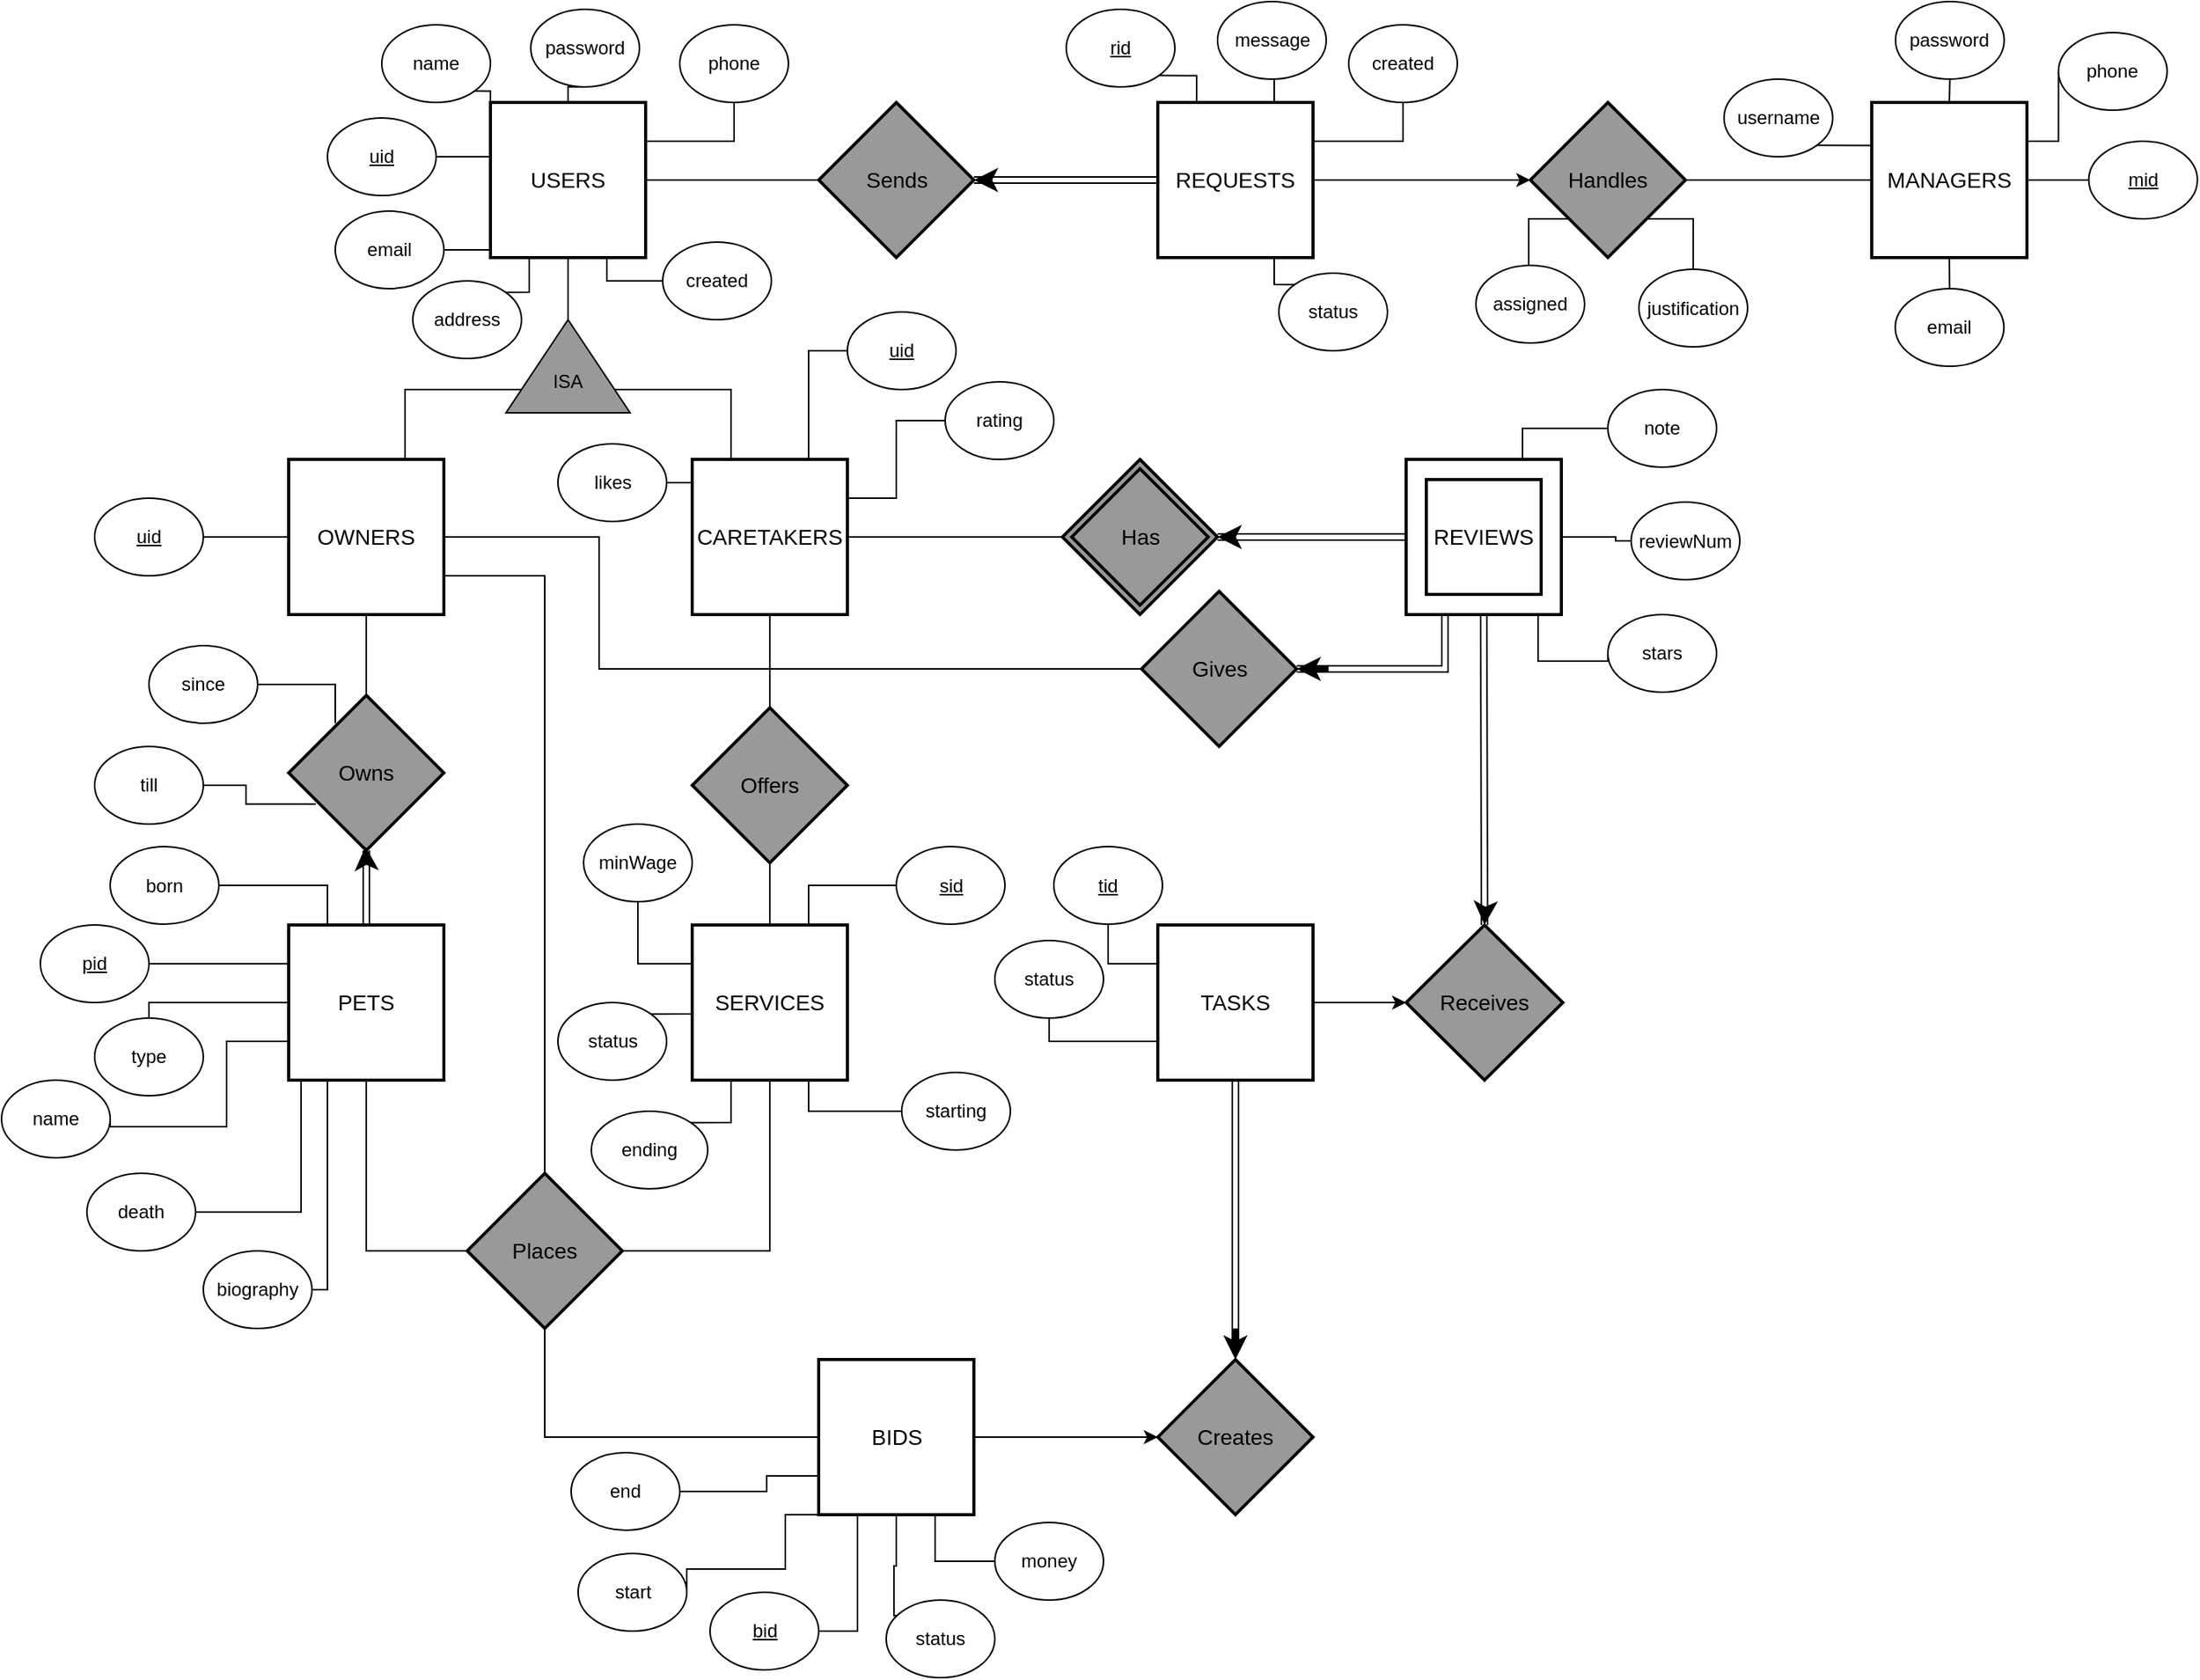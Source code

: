 <mxfile version="10.5.9"><diagram id="n_e7y2fz_6-iy9PknQTj" name="Page-1"><mxGraphModel dx="1657" dy="643" grid="1" gridSize="10" guides="1" tooltips="1" connect="1" arrows="1" fold="1" page="1" pageScale="1" pageWidth="850" pageHeight="1100" math="0" shadow="0"><root><mxCell id="0"/><mxCell id="1" parent="0"/><mxCell id="u1Fh-uvXzKbqmt_doN1d-62" style="edgeStyle=orthogonalEdgeStyle;rounded=0;comic=0;orthogonalLoop=1;jettySize=auto;html=1;exitX=1;exitY=0.5;exitDx=0;exitDy=0;entryX=0;entryY=0.5;entryDx=0;entryDy=0;endArrow=none;endFill=0;shape=link;" parent="1" source="u1Fh-uvXzKbqmt_doN1d-14" target="u1Fh-uvXzKbqmt_doN1d-15" edge="1"><mxGeometry relative="1" as="geometry"/></mxCell><mxCell id="u1Fh-uvXzKbqmt_doN1d-14" value="Has" style="shape=rhombus;double=1;strokeWidth=2;fontSize=17;perimeter=rhombusPerimeter;whiteSpace=wrap;html=1;align=center;fontSize=14;shadow=0;fillColor=#999999;" parent="1" vertex="1"><mxGeometry x="748.5" y="300" width="100" height="100" as="geometry"/></mxCell><mxCell id="u1Fh-uvXzKbqmt_doN1d-15" value="REVIEWS" style="shape=ext;strokeWidth=2;margin=10;double=1;whiteSpace=wrap;html=1;align=center;fontSize=14;shadow=0;" parent="1" vertex="1"><mxGeometry x="970" y="300" width="100" height="100" as="geometry"/></mxCell><mxCell id="u1Fh-uvXzKbqmt_doN1d-52" style="edgeStyle=orthogonalEdgeStyle;rounded=0;comic=0;orthogonalLoop=1;jettySize=auto;html=1;exitX=0.5;exitY=1;exitDx=0;exitDy=0;entryX=1;entryY=0.5;entryDx=0;entryDy=0;endArrow=none;endFill=0;" parent="1" source="u1Fh-uvXzKbqmt_doN1d-17" target="u1Fh-uvXzKbqmt_doN1d-31" edge="1"><mxGeometry relative="1" as="geometry"/></mxCell><mxCell id="u1Fh-uvXzKbqmt_doN1d-66" style="edgeStyle=orthogonalEdgeStyle;rounded=0;comic=0;orthogonalLoop=1;jettySize=auto;html=1;exitX=1;exitY=0.5;exitDx=0;exitDy=0;entryX=0;entryY=0.5;entryDx=0;entryDy=0;endArrow=none;endFill=0;" parent="1" source="u1Fh-uvXzKbqmt_doN1d-17" target="u1Fh-uvXzKbqmt_doN1d-29" edge="1"><mxGeometry relative="1" as="geometry"/></mxCell><mxCell id="u1Fh-uvXzKbqmt_doN1d-17" value="USERS" style="strokeWidth=2;whiteSpace=wrap;html=1;align=center;fontSize=14;shadow=0;" parent="1" vertex="1"><mxGeometry x="380" y="70" width="100" height="100" as="geometry"/></mxCell><mxCell id="u1Fh-uvXzKbqmt_doN1d-48" style="edgeStyle=orthogonalEdgeStyle;rounded=0;comic=0;orthogonalLoop=1;jettySize=auto;html=1;exitX=0.25;exitY=0;exitDx=0;exitDy=0;entryX=1;entryY=0.75;entryDx=0;entryDy=0;endArrow=none;endFill=0;" parent="1" source="u1Fh-uvXzKbqmt_doN1d-18" target="u1Fh-uvXzKbqmt_doN1d-32" edge="1"><mxGeometry relative="1" as="geometry"/></mxCell><mxCell id="u1Fh-uvXzKbqmt_doN1d-53" style="edgeStyle=orthogonalEdgeStyle;rounded=0;comic=0;orthogonalLoop=1;jettySize=auto;html=1;exitX=0.5;exitY=1;exitDx=0;exitDy=0;entryX=0.5;entryY=0;entryDx=0;entryDy=0;endArrow=none;endFill=0;" parent="1" source="u1Fh-uvXzKbqmt_doN1d-18" target="u1Fh-uvXzKbqmt_doN1d-35" edge="1"><mxGeometry relative="1" as="geometry"/></mxCell><mxCell id="u1Fh-uvXzKbqmt_doN1d-61" style="edgeStyle=orthogonalEdgeStyle;rounded=0;comic=0;orthogonalLoop=1;jettySize=auto;html=1;exitX=1;exitY=0.5;exitDx=0;exitDy=0;endArrow=none;endFill=0;" parent="1" source="u1Fh-uvXzKbqmt_doN1d-18" target="u1Fh-uvXzKbqmt_doN1d-14" edge="1"><mxGeometry relative="1" as="geometry"/></mxCell><mxCell id="u1Fh-uvXzKbqmt_doN1d-18" value="CARETAKERS" style="strokeWidth=2;whiteSpace=wrap;html=1;align=center;fontSize=14;shadow=0;" parent="1" vertex="1"><mxGeometry x="510" y="300" width="100" height="100" as="geometry"/></mxCell><mxCell id="u1Fh-uvXzKbqmt_doN1d-51" style="edgeStyle=orthogonalEdgeStyle;rounded=0;comic=0;orthogonalLoop=1;jettySize=auto;html=1;exitX=0.75;exitY=0;exitDx=0;exitDy=0;entryX=0;entryY=0.75;entryDx=0;entryDy=0;endArrow=none;endFill=0;" parent="1" source="u1Fh-uvXzKbqmt_doN1d-19" target="u1Fh-uvXzKbqmt_doN1d-32" edge="1"><mxGeometry relative="1" as="geometry"/></mxCell><mxCell id="u1Fh-uvXzKbqmt_doN1d-56" style="edgeStyle=orthogonalEdgeStyle;rounded=0;comic=0;orthogonalLoop=1;jettySize=auto;html=1;exitX=1;exitY=0.75;exitDx=0;exitDy=0;entryX=0.5;entryY=0;entryDx=0;entryDy=0;endArrow=none;endFill=0;" parent="1" source="u1Fh-uvXzKbqmt_doN1d-19" target="u1Fh-uvXzKbqmt_doN1d-37" edge="1"><mxGeometry relative="1" as="geometry"/></mxCell><mxCell id="u1Fh-uvXzKbqmt_doN1d-70" style="edgeStyle=orthogonalEdgeStyle;rounded=0;comic=0;orthogonalLoop=1;jettySize=auto;html=1;exitX=0.5;exitY=1;exitDx=0;exitDy=0;endArrow=none;endFill=0;" parent="1" source="u1Fh-uvXzKbqmt_doN1d-19" target="u1Fh-uvXzKbqmt_doN1d-28" edge="1"><mxGeometry relative="1" as="geometry"/></mxCell><mxCell id="u1Fh-uvXzKbqmt_doN1d-82" style="edgeStyle=orthogonalEdgeStyle;rounded=0;comic=0;orthogonalLoop=1;jettySize=auto;html=1;exitX=1;exitY=0.5;exitDx=0;exitDy=0;entryX=0;entryY=0.5;entryDx=0;entryDy=0;endArrow=none;endFill=0;" parent="1" source="u1Fh-uvXzKbqmt_doN1d-19" target="u1Fh-uvXzKbqmt_doN1d-78" edge="1"><mxGeometry relative="1" as="geometry"><Array as="points"><mxPoint x="450" y="350"/><mxPoint x="450" y="435"/></Array></mxGeometry></mxCell><mxCell id="u1Fh-uvXzKbqmt_doN1d-19" value="OWNERS" style="strokeWidth=2;whiteSpace=wrap;html=1;align=center;fontSize=14;shadow=0;" parent="1" vertex="1"><mxGeometry x="250" y="300" width="100" height="100" as="geometry"/></mxCell><mxCell id="u1Fh-uvXzKbqmt_doN1d-42" value="" style="edgeStyle=orthogonalEdgeStyle;shape=link;rounded=0;comic=0;orthogonalLoop=1;jettySize=auto;html=1;strokeColor=none;" parent="1" source="u1Fh-uvXzKbqmt_doN1d-20" target="u1Fh-uvXzKbqmt_doN1d-28" edge="1"><mxGeometry relative="1" as="geometry"/></mxCell><mxCell id="u1Fh-uvXzKbqmt_doN1d-57" style="edgeStyle=orthogonalEdgeStyle;rounded=0;comic=0;orthogonalLoop=1;jettySize=auto;html=1;exitX=0.5;exitY=1;exitDx=0;exitDy=0;entryX=0;entryY=0.5;entryDx=0;entryDy=0;endArrow=none;endFill=0;" parent="1" source="u1Fh-uvXzKbqmt_doN1d-20" target="u1Fh-uvXzKbqmt_doN1d-37" edge="1"><mxGeometry relative="1" as="geometry"/></mxCell><mxCell id="u1Fh-uvXzKbqmt_doN1d-87" style="edgeStyle=orthogonalEdgeStyle;shape=link;rounded=0;comic=0;orthogonalLoop=1;jettySize=auto;html=1;exitX=0.5;exitY=0;exitDx=0;exitDy=0;entryX=0.5;entryY=1;entryDx=0;entryDy=0;endArrow=block;endFill=0;" parent="1" source="u1Fh-uvXzKbqmt_doN1d-20" target="u1Fh-uvXzKbqmt_doN1d-28" edge="1"><mxGeometry relative="1" as="geometry"/></mxCell><mxCell id="u1Fh-uvXzKbqmt_doN1d-93" value="" style="edgeStyle=orthogonalEdgeStyle;shape=link;rounded=0;comic=0;orthogonalLoop=1;jettySize=auto;html=1;endArrow=block;endFill=0;" parent="1" source="u1Fh-uvXzKbqmt_doN1d-20" target="u1Fh-uvXzKbqmt_doN1d-28" edge="1"><mxGeometry relative="1" as="geometry"/></mxCell><mxCell id="u1Fh-uvXzKbqmt_doN1d-20" value="PETS" style="strokeWidth=2;whiteSpace=wrap;html=1;align=center;fontSize=14;shadow=0;" parent="1" vertex="1"><mxGeometry x="250" y="600" width="100" height="100" as="geometry"/></mxCell><mxCell id="u1Fh-uvXzKbqmt_doN1d-21" value="SERVICES" style="strokeWidth=2;whiteSpace=wrap;html=1;align=center;fontSize=14;shadow=0;" parent="1" vertex="1"><mxGeometry x="510" y="600" width="100" height="100" as="geometry"/></mxCell><mxCell id="u1Fh-uvXzKbqmt_doN1d-71" style="edgeStyle=orthogonalEdgeStyle;rounded=0;comic=0;orthogonalLoop=1;jettySize=auto;html=1;exitX=1;exitY=0.5;exitDx=0;exitDy=0;endArrow=classic;endFill=1;" parent="1" source="u1Fh-uvXzKbqmt_doN1d-24" target="u1Fh-uvXzKbqmt_doN1d-30" edge="1"><mxGeometry relative="1" as="geometry"/></mxCell><mxCell id="u1Fh-uvXzKbqmt_doN1d-97" style="edgeStyle=orthogonalEdgeStyle;shape=link;rounded=0;comic=0;orthogonalLoop=1;jettySize=auto;html=1;exitX=0;exitY=0.5;exitDx=0;exitDy=0;entryX=1;entryY=0.5;entryDx=0;entryDy=0;endArrow=block;endFill=0;" parent="1" source="u1Fh-uvXzKbqmt_doN1d-24" target="u1Fh-uvXzKbqmt_doN1d-29" edge="1"><mxGeometry relative="1" as="geometry"/></mxCell><mxCell id="u1Fh-uvXzKbqmt_doN1d-24" value="REQUESTS" style="strokeWidth=2;whiteSpace=wrap;html=1;align=center;fontSize=14;shadow=0;" parent="1" vertex="1"><mxGeometry x="810" y="70" width="100" height="100" as="geometry"/></mxCell><mxCell id="u1Fh-uvXzKbqmt_doN1d-74" style="edgeStyle=orthogonalEdgeStyle;rounded=0;comic=0;orthogonalLoop=1;jettySize=auto;html=1;exitX=0;exitY=0.5;exitDx=0;exitDy=0;entryX=1;entryY=0.5;entryDx=0;entryDy=0;endArrow=none;endFill=0;" parent="1" source="u1Fh-uvXzKbqmt_doN1d-25" target="u1Fh-uvXzKbqmt_doN1d-30" edge="1"><mxGeometry relative="1" as="geometry"/></mxCell><mxCell id="u1Fh-uvXzKbqmt_doN1d-25" value="MANAGERS" style="strokeWidth=2;whiteSpace=wrap;html=1;align=center;fontSize=14;shadow=0;" parent="1" vertex="1"><mxGeometry x="1270" y="70" width="100" height="100" as="geometry"/></mxCell><mxCell id="u1Fh-uvXzKbqmt_doN1d-59" style="edgeStyle=orthogonalEdgeStyle;rounded=0;comic=0;orthogonalLoop=1;jettySize=auto;html=1;exitX=1;exitY=0.5;exitDx=0;exitDy=0;entryX=0;entryY=0.5;entryDx=0;entryDy=0;endArrow=classic;endFill=1;" parent="1" source="u1Fh-uvXzKbqmt_doN1d-26" target="u1Fh-uvXzKbqmt_doN1d-38" edge="1"><mxGeometry relative="1" as="geometry"><Array as="points"><mxPoint x="760" y="930"/><mxPoint x="760" y="930"/></Array></mxGeometry></mxCell><mxCell id="u1Fh-uvXzKbqmt_doN1d-64" style="edgeStyle=orthogonalEdgeStyle;rounded=0;comic=0;orthogonalLoop=1;jettySize=auto;html=1;exitX=0;exitY=0.5;exitDx=0;exitDy=0;entryX=0.5;entryY=1;entryDx=0;entryDy=0;endArrow=none;endFill=0;" parent="1" source="u1Fh-uvXzKbqmt_doN1d-26" target="u1Fh-uvXzKbqmt_doN1d-37" edge="1"><mxGeometry relative="1" as="geometry"/></mxCell><mxCell id="8nkwq_duVArRaIEp1rYH-12" style="edgeStyle=orthogonalEdgeStyle;rounded=0;orthogonalLoop=1;jettySize=auto;html=1;exitX=0.25;exitY=1;exitDx=0;exitDy=0;entryX=1;entryY=0.5;entryDx=0;entryDy=0;endArrow=none;endFill=0;" edge="1" parent="1" source="u1Fh-uvXzKbqmt_doN1d-26" target="8nkwq_duVArRaIEp1rYH-11"><mxGeometry relative="1" as="geometry"><Array as="points"><mxPoint x="570" y="980"/><mxPoint x="570" y="1015"/></Array></mxGeometry></mxCell><mxCell id="u1Fh-uvXzKbqmt_doN1d-26" value="BIDS" style="strokeWidth=2;whiteSpace=wrap;html=1;align=center;fontSize=14;shadow=0;" parent="1" vertex="1"><mxGeometry x="591.5" y="880" width="100" height="100" as="geometry"/></mxCell><mxCell id="u1Fh-uvXzKbqmt_doN1d-81" style="edgeStyle=orthogonalEdgeStyle;rounded=0;comic=0;orthogonalLoop=1;jettySize=auto;html=1;exitX=1;exitY=0.5;exitDx=0;exitDy=0;entryX=0;entryY=0.5;entryDx=0;entryDy=0;endArrow=classic;endFill=1;" parent="1" source="u1Fh-uvXzKbqmt_doN1d-27" target="u1Fh-uvXzKbqmt_doN1d-77" edge="1"><mxGeometry relative="1" as="geometry"/></mxCell><mxCell id="u1Fh-uvXzKbqmt_doN1d-86" style="edgeStyle=orthogonalEdgeStyle;shape=link;rounded=0;comic=0;orthogonalLoop=1;jettySize=auto;html=1;exitX=0.5;exitY=1;exitDx=0;exitDy=0;endArrow=block;endFill=0;" parent="1" source="u1Fh-uvXzKbqmt_doN1d-27" edge="1"><mxGeometry relative="1" as="geometry"><mxPoint x="860" y="870" as="targetPoint"/></mxGeometry></mxCell><mxCell id="u1Fh-uvXzKbqmt_doN1d-27" value="TASKS" style="strokeWidth=2;whiteSpace=wrap;html=1;align=center;fontSize=14;shadow=0;" parent="1" vertex="1"><mxGeometry x="810" y="600" width="100" height="100" as="geometry"/></mxCell><mxCell id="u1Fh-uvXzKbqmt_doN1d-28" value="Owns" style="shape=rhombus;strokeWidth=2;fontSize=17;perimeter=rhombusPerimeter;whiteSpace=wrap;html=1;align=center;fontSize=14;shadow=0;fillColor=#999999;" parent="1" vertex="1"><mxGeometry x="250" y="452" width="100" height="100" as="geometry"/></mxCell><mxCell id="u1Fh-uvXzKbqmt_doN1d-29" value="Sends" style="shape=rhombus;strokeWidth=2;fontSize=17;perimeter=rhombusPerimeter;whiteSpace=wrap;html=1;align=center;fontSize=14;shadow=0;fillColor=#999999;" parent="1" vertex="1"><mxGeometry x="591.5" y="70" width="100" height="100" as="geometry"/></mxCell><mxCell id="u1Fh-uvXzKbqmt_doN1d-30" value="Handles" style="shape=rhombus;strokeWidth=2;fontSize=17;perimeter=rhombusPerimeter;whiteSpace=wrap;html=1;align=center;fontSize=14;shadow=0;fillColor=#999999;" parent="1" vertex="1"><mxGeometry x="1050" y="70" width="100" height="100" as="geometry"/></mxCell><mxCell id="u1Fh-uvXzKbqmt_doN1d-31" value="" style="triangle;whiteSpace=wrap;html=1;shadow=0;rotation=-90;fillColor=#999999;" parent="1" vertex="1"><mxGeometry x="400" y="200" width="60" height="80" as="geometry"/></mxCell><mxCell id="u1Fh-uvXzKbqmt_doN1d-32" value="ISA" style="text;html=1;strokeColor=none;fillColor=none;align=center;verticalAlign=middle;whiteSpace=wrap;rounded=0;shadow=0;" parent="1" vertex="1"><mxGeometry x="409.5" y="240" width="40" height="20" as="geometry"/></mxCell><mxCell id="u1Fh-uvXzKbqmt_doN1d-54" style="edgeStyle=orthogonalEdgeStyle;rounded=0;comic=0;orthogonalLoop=1;jettySize=auto;html=1;exitX=0.5;exitY=1;exitDx=0;exitDy=0;entryX=0.5;entryY=0;entryDx=0;entryDy=0;endArrow=none;endFill=0;" parent="1" source="u1Fh-uvXzKbqmt_doN1d-35" target="u1Fh-uvXzKbqmt_doN1d-21" edge="1"><mxGeometry relative="1" as="geometry"/></mxCell><mxCell id="u1Fh-uvXzKbqmt_doN1d-35" value="Offers" style="shape=rhombus;strokeWidth=2;fontSize=17;perimeter=rhombusPerimeter;whiteSpace=wrap;html=1;align=center;fontSize=14;shadow=0;fillColor=#999999;" parent="1" vertex="1"><mxGeometry x="510" y="460" width="100" height="100" as="geometry"/></mxCell><mxCell id="u1Fh-uvXzKbqmt_doN1d-65" style="edgeStyle=orthogonalEdgeStyle;rounded=0;comic=0;orthogonalLoop=1;jettySize=auto;html=1;exitX=1;exitY=0.5;exitDx=0;exitDy=0;entryX=0.5;entryY=1;entryDx=0;entryDy=0;endArrow=none;endFill=0;" parent="1" source="u1Fh-uvXzKbqmt_doN1d-37" target="u1Fh-uvXzKbqmt_doN1d-21" edge="1"><mxGeometry relative="1" as="geometry"/></mxCell><mxCell id="u1Fh-uvXzKbqmt_doN1d-37" value="Places" style="shape=rhombus;strokeWidth=2;fontSize=17;perimeter=rhombusPerimeter;whiteSpace=wrap;html=1;align=center;fontSize=14;shadow=0;fillColor=#999999;" parent="1" vertex="1"><mxGeometry x="365" y="760" width="100" height="100" as="geometry"/></mxCell><mxCell id="u1Fh-uvXzKbqmt_doN1d-38" value="Creates" style="shape=rhombus;strokeWidth=2;fontSize=17;perimeter=rhombusPerimeter;whiteSpace=wrap;html=1;align=center;fontSize=14;shadow=0;fillColor=#999999;" parent="1" vertex="1"><mxGeometry x="810" y="880" width="100" height="100" as="geometry"/></mxCell><mxCell id="u1Fh-uvXzKbqmt_doN1d-80" style="edgeStyle=orthogonalEdgeStyle;rounded=0;comic=0;orthogonalLoop=1;jettySize=auto;html=1;exitX=0.5;exitY=0;exitDx=0;exitDy=0;entryX=0.5;entryY=1;entryDx=0;entryDy=0;endArrow=none;endFill=0;shape=link;" parent="1" source="u1Fh-uvXzKbqmt_doN1d-77" target="u1Fh-uvXzKbqmt_doN1d-15" edge="1"><mxGeometry relative="1" as="geometry"><Array as="points"><mxPoint x="1020" y="600"/></Array></mxGeometry></mxCell><mxCell id="u1Fh-uvXzKbqmt_doN1d-77" value="Receives" style="shape=rhombus;strokeWidth=2;fontSize=17;perimeter=rhombusPerimeter;whiteSpace=wrap;html=1;align=center;fontSize=14;shadow=0;fillColor=#999999;" parent="1" vertex="1"><mxGeometry x="970" y="600" width="101" height="100" as="geometry"/></mxCell><mxCell id="u1Fh-uvXzKbqmt_doN1d-79" style="edgeStyle=orthogonalEdgeStyle;rounded=0;comic=0;orthogonalLoop=1;jettySize=auto;html=1;exitX=1;exitY=0.5;exitDx=0;exitDy=0;entryX=0.25;entryY=1;entryDx=0;entryDy=0;endArrow=none;endFill=0;shape=link;" parent="1" source="u1Fh-uvXzKbqmt_doN1d-78" target="u1Fh-uvXzKbqmt_doN1d-15" edge="1"><mxGeometry relative="1" as="geometry"/></mxCell><mxCell id="u1Fh-uvXzKbqmt_doN1d-78" value="Gives" style="shape=rhombus;strokeWidth=2;fontSize=17;perimeter=rhombusPerimeter;whiteSpace=wrap;html=1;align=center;fontSize=14;shadow=0;fillColor=#999999;" parent="1" vertex="1"><mxGeometry x="799.5" y="385" width="100" height="100" as="geometry"/></mxCell><mxCell id="u1Fh-uvXzKbqmt_doN1d-92" value="" style="endArrow=classic;html=1;strokeWidth=3;" parent="1" edge="1"><mxGeometry width="50" height="50" relative="1" as="geometry"><mxPoint x="300" y="560" as="sourcePoint"/><mxPoint x="299.5" y="549.5" as="targetPoint"/></mxGeometry></mxCell><mxCell id="u1Fh-uvXzKbqmt_doN1d-95" value="" style="endArrow=classic;html=1;strokeWidth=3;entryX=0.5;entryY=0;entryDx=0;entryDy=0;" parent="1" edge="1" target="u1Fh-uvXzKbqmt_doN1d-38"><mxGeometry width="50" height="50" relative="1" as="geometry"><mxPoint x="860" y="860" as="sourcePoint"/><mxPoint x="841" y="810" as="targetPoint"/></mxGeometry></mxCell><mxCell id="u1Fh-uvXzKbqmt_doN1d-96" value="" style="endArrow=classic;html=1;strokeWidth=3;" parent="1" edge="1"><mxGeometry width="50" height="50" relative="1" as="geometry"><mxPoint x="700" y="120" as="sourcePoint"/><mxPoint x="691.5" y="120" as="targetPoint"/></mxGeometry></mxCell><mxCell id="u1Fh-uvXzKbqmt_doN1d-98" value="" style="endArrow=classic;html=1;strokeWidth=3;" parent="1" edge="1"><mxGeometry width="50" height="50" relative="1" as="geometry"><mxPoint x="860" y="350" as="sourcePoint"/><mxPoint x="848.5" y="350" as="targetPoint"/></mxGeometry></mxCell><mxCell id="u1Fh-uvXzKbqmt_doN1d-113" style="edgeStyle=orthogonalEdgeStyle;rounded=0;comic=0;orthogonalLoop=1;jettySize=auto;html=1;exitX=1;exitY=0.5;exitDx=0;exitDy=0;entryX=0;entryY=0.25;entryDx=0;entryDy=0;endArrow=none;endFill=0;" parent="1" source="u1Fh-uvXzKbqmt_doN1d-99" target="u1Fh-uvXzKbqmt_doN1d-17" edge="1"><mxGeometry relative="1" as="geometry"/></mxCell><mxCell id="u1Fh-uvXzKbqmt_doN1d-99" value="&lt;u&gt;uid&lt;/u&gt;" style="ellipse;whiteSpace=wrap;html=1;shadow=0;" parent="1" vertex="1"><mxGeometry x="275" y="80" width="70" height="50" as="geometry"/></mxCell><mxCell id="u1Fh-uvXzKbqmt_doN1d-114" style="edgeStyle=orthogonalEdgeStyle;rounded=0;comic=0;orthogonalLoop=1;jettySize=auto;html=1;exitX=1;exitY=0.5;exitDx=0;exitDy=0;entryX=0;entryY=0.75;entryDx=0;entryDy=0;endArrow=none;endFill=0;" parent="1" source="u1Fh-uvXzKbqmt_doN1d-100" target="u1Fh-uvXzKbqmt_doN1d-17" edge="1"><mxGeometry relative="1" as="geometry"/></mxCell><mxCell id="u1Fh-uvXzKbqmt_doN1d-100" value="email" style="ellipse;whiteSpace=wrap;html=1;shadow=0;" parent="1" vertex="1"><mxGeometry x="280" y="140" width="70" height="50" as="geometry"/></mxCell><mxCell id="u1Fh-uvXzKbqmt_doN1d-110" style="edgeStyle=orthogonalEdgeStyle;rounded=0;comic=0;orthogonalLoop=1;jettySize=auto;html=1;exitX=1;exitY=1;exitDx=0;exitDy=0;entryX=0;entryY=0.25;entryDx=0;entryDy=0;endArrow=none;endFill=0;" parent="1" source="u1Fh-uvXzKbqmt_doN1d-102" target="u1Fh-uvXzKbqmt_doN1d-17" edge="1"><mxGeometry relative="1" as="geometry"/></mxCell><mxCell id="u1Fh-uvXzKbqmt_doN1d-102" value="name" style="ellipse;whiteSpace=wrap;html=1;shadow=0;" parent="1" vertex="1"><mxGeometry x="310" y="20" width="70" height="50" as="geometry"/></mxCell><mxCell id="u1Fh-uvXzKbqmt_doN1d-111" style="edgeStyle=orthogonalEdgeStyle;rounded=0;comic=0;orthogonalLoop=1;jettySize=auto;html=1;exitX=0.5;exitY=1;exitDx=0;exitDy=0;entryX=0.5;entryY=0;entryDx=0;entryDy=0;endArrow=none;endFill=0;" parent="1" source="u1Fh-uvXzKbqmt_doN1d-103" target="u1Fh-uvXzKbqmt_doN1d-17" edge="1"><mxGeometry relative="1" as="geometry"/></mxCell><mxCell id="u1Fh-uvXzKbqmt_doN1d-103" value="password" style="ellipse;whiteSpace=wrap;html=1;shadow=0;" parent="1" vertex="1"><mxGeometry x="406" y="10" width="70" height="50" as="geometry"/></mxCell><mxCell id="u1Fh-uvXzKbqmt_doN1d-112" style="edgeStyle=orthogonalEdgeStyle;rounded=0;comic=0;orthogonalLoop=1;jettySize=auto;html=1;exitX=0.5;exitY=1;exitDx=0;exitDy=0;entryX=1;entryY=0.25;entryDx=0;entryDy=0;endArrow=none;endFill=0;" parent="1" source="u1Fh-uvXzKbqmt_doN1d-104" target="u1Fh-uvXzKbqmt_doN1d-17" edge="1"><mxGeometry relative="1" as="geometry"/></mxCell><mxCell id="u1Fh-uvXzKbqmt_doN1d-104" value="phone" style="ellipse;whiteSpace=wrap;html=1;shadow=0;" parent="1" vertex="1"><mxGeometry x="502" y="20" width="70" height="50" as="geometry"/></mxCell><mxCell id="u1Fh-uvXzKbqmt_doN1d-126" style="edgeStyle=orthogonalEdgeStyle;rounded=0;comic=0;orthogonalLoop=1;jettySize=auto;html=1;exitX=0.5;exitY=0;exitDx=0;exitDy=0;entryX=0.5;entryY=1;entryDx=0;entryDy=0;endArrow=none;endFill=0;" parent="1" source="u1Fh-uvXzKbqmt_doN1d-106" target="u1Fh-uvXzKbqmt_doN1d-25" edge="1"><mxGeometry relative="1" as="geometry"/></mxCell><mxCell id="u1Fh-uvXzKbqmt_doN1d-106" value="email" style="ellipse;whiteSpace=wrap;html=1;shadow=0;" parent="1" vertex="1"><mxGeometry x="1285.167" y="190" width="70" height="50" as="geometry"/></mxCell><mxCell id="u1Fh-uvXzKbqmt_doN1d-115" style="edgeStyle=orthogonalEdgeStyle;rounded=0;comic=0;orthogonalLoop=1;jettySize=auto;html=1;exitX=1;exitY=0;exitDx=0;exitDy=0;entryX=0.25;entryY=1;entryDx=0;entryDy=0;endArrow=none;endFill=0;" parent="1" source="u1Fh-uvXzKbqmt_doN1d-107" target="u1Fh-uvXzKbqmt_doN1d-17" edge="1"><mxGeometry relative="1" as="geometry"/></mxCell><mxCell id="u1Fh-uvXzKbqmt_doN1d-107" value="address" style="ellipse;whiteSpace=wrap;html=1;shadow=0;" parent="1" vertex="1"><mxGeometry x="330" y="185" width="70" height="50" as="geometry"/></mxCell><mxCell id="u1Fh-uvXzKbqmt_doN1d-116" style="edgeStyle=orthogonalEdgeStyle;rounded=0;comic=0;orthogonalLoop=1;jettySize=auto;html=1;exitX=0;exitY=0.5;exitDx=0;exitDy=0;entryX=0.75;entryY=1;entryDx=0;entryDy=0;endArrow=none;endFill=0;" parent="1" source="u1Fh-uvXzKbqmt_doN1d-108" target="u1Fh-uvXzKbqmt_doN1d-17" edge="1"><mxGeometry relative="1" as="geometry"/></mxCell><mxCell id="u1Fh-uvXzKbqmt_doN1d-108" value="created" style="ellipse;whiteSpace=wrap;html=1;shadow=0;" parent="1" vertex="1"><mxGeometry x="491" y="160" width="70" height="50" as="geometry"/></mxCell><mxCell id="u1Fh-uvXzKbqmt_doN1d-125" style="edgeStyle=orthogonalEdgeStyle;rounded=0;comic=0;orthogonalLoop=1;jettySize=auto;html=1;exitX=0;exitY=0.5;exitDx=0;exitDy=0;entryX=1;entryY=0.5;entryDx=0;entryDy=0;endArrow=none;endFill=0;" parent="1" source="u1Fh-uvXzKbqmt_doN1d-118" target="u1Fh-uvXzKbqmt_doN1d-25" edge="1"><mxGeometry relative="1" as="geometry"/></mxCell><mxCell id="u1Fh-uvXzKbqmt_doN1d-118" value="&lt;u&gt;mid&lt;/u&gt;" style="ellipse;whiteSpace=wrap;html=1;shadow=0;" parent="1" vertex="1"><mxGeometry x="1409.833" y="95" width="70" height="50" as="geometry"/></mxCell><mxCell id="u1Fh-uvXzKbqmt_doN1d-122" style="edgeStyle=orthogonalEdgeStyle;rounded=0;comic=0;orthogonalLoop=1;jettySize=auto;html=1;exitX=1;exitY=1;exitDx=0;exitDy=0;entryX=0;entryY=0.25;entryDx=0;entryDy=0;endArrow=none;endFill=0;" parent="1" source="u1Fh-uvXzKbqmt_doN1d-119" target="u1Fh-uvXzKbqmt_doN1d-25" edge="1"><mxGeometry relative="1" as="geometry"/></mxCell><mxCell id="u1Fh-uvXzKbqmt_doN1d-119" value="username" style="ellipse;whiteSpace=wrap;html=1;shadow=0;" parent="1" vertex="1"><mxGeometry x="1174.833" y="55" width="70" height="50" as="geometry"/></mxCell><mxCell id="u1Fh-uvXzKbqmt_doN1d-123" style="edgeStyle=orthogonalEdgeStyle;rounded=0;comic=0;orthogonalLoop=1;jettySize=auto;html=1;exitX=0.5;exitY=1;exitDx=0;exitDy=0;entryX=0.5;entryY=0;entryDx=0;entryDy=0;endArrow=none;endFill=0;" parent="1" source="u1Fh-uvXzKbqmt_doN1d-120" target="u1Fh-uvXzKbqmt_doN1d-25" edge="1"><mxGeometry relative="1" as="geometry"/></mxCell><mxCell id="u1Fh-uvXzKbqmt_doN1d-120" value="password" style="ellipse;whiteSpace=wrap;html=1;shadow=0;" parent="1" vertex="1"><mxGeometry x="1285.333" y="5" width="70" height="50" as="geometry"/></mxCell><mxCell id="u1Fh-uvXzKbqmt_doN1d-124" style="edgeStyle=orthogonalEdgeStyle;rounded=0;comic=0;orthogonalLoop=1;jettySize=auto;html=1;exitX=0;exitY=0.5;exitDx=0;exitDy=0;entryX=1;entryY=0.25;entryDx=0;entryDy=0;endArrow=none;endFill=0;" parent="1" source="u1Fh-uvXzKbqmt_doN1d-121" target="u1Fh-uvXzKbqmt_doN1d-25" edge="1"><mxGeometry relative="1" as="geometry"><Array as="points"><mxPoint x="1391" y="95"/></Array></mxGeometry></mxCell><mxCell id="u1Fh-uvXzKbqmt_doN1d-121" value="phone" style="ellipse;whiteSpace=wrap;html=1;shadow=0;" parent="1" vertex="1"><mxGeometry x="1390.333" y="25" width="70" height="50" as="geometry"/></mxCell><mxCell id="u1Fh-uvXzKbqmt_doN1d-128" style="edgeStyle=orthogonalEdgeStyle;rounded=0;comic=0;orthogonalLoop=1;jettySize=auto;html=1;exitX=1;exitY=0.5;exitDx=0;exitDy=0;entryX=0;entryY=0.5;entryDx=0;entryDy=0;endArrow=none;endFill=0;" parent="1" source="u1Fh-uvXzKbqmt_doN1d-127" target="u1Fh-uvXzKbqmt_doN1d-19" edge="1"><mxGeometry relative="1" as="geometry"/></mxCell><mxCell id="u1Fh-uvXzKbqmt_doN1d-127" value="&lt;u&gt;uid&lt;/u&gt;" style="ellipse;whiteSpace=wrap;html=1;shadow=0;" parent="1" vertex="1"><mxGeometry x="125" y="325" width="70" height="50" as="geometry"/></mxCell><mxCell id="u1Fh-uvXzKbqmt_doN1d-130" style="edgeStyle=orthogonalEdgeStyle;rounded=0;comic=0;orthogonalLoop=1;jettySize=auto;html=1;exitX=0;exitY=0.5;exitDx=0;exitDy=0;entryX=0.75;entryY=0;entryDx=0;entryDy=0;endArrow=none;endFill=0;" parent="1" source="u1Fh-uvXzKbqmt_doN1d-129" target="u1Fh-uvXzKbqmt_doN1d-18" edge="1"><mxGeometry relative="1" as="geometry"><Array as="points"><mxPoint x="585" y="230"/></Array></mxGeometry></mxCell><mxCell id="u1Fh-uvXzKbqmt_doN1d-129" value="&lt;u&gt;uid&lt;/u&gt;" style="ellipse;whiteSpace=wrap;html=1;shadow=0;" parent="1" vertex="1"><mxGeometry x="610" y="205" width="70" height="50" as="geometry"/></mxCell><mxCell id="u1Fh-uvXzKbqmt_doN1d-132" style="edgeStyle=orthogonalEdgeStyle;rounded=0;comic=0;orthogonalLoop=1;jettySize=auto;html=1;exitX=0;exitY=0.5;exitDx=0;exitDy=0;entryX=1;entryY=0.25;entryDx=0;entryDy=0;endArrow=none;endFill=0;" parent="1" source="u1Fh-uvXzKbqmt_doN1d-131" target="u1Fh-uvXzKbqmt_doN1d-18" edge="1"><mxGeometry relative="1" as="geometry"/></mxCell><mxCell id="u1Fh-uvXzKbqmt_doN1d-131" value="rating" style="ellipse;whiteSpace=wrap;html=1;shadow=0;" parent="1" vertex="1"><mxGeometry x="673" y="250" width="70" height="50" as="geometry"/></mxCell><mxCell id="u1Fh-uvXzKbqmt_doN1d-136" style="edgeStyle=orthogonalEdgeStyle;rounded=0;comic=0;orthogonalLoop=1;jettySize=auto;html=1;exitX=1;exitY=0.5;exitDx=0;exitDy=0;entryX=0;entryY=0.25;entryDx=0;entryDy=0;endArrow=none;endFill=0;" parent="1" source="u1Fh-uvXzKbqmt_doN1d-133" target="u1Fh-uvXzKbqmt_doN1d-18" edge="1"><mxGeometry relative="1" as="geometry"/></mxCell><mxCell id="u1Fh-uvXzKbqmt_doN1d-133" value="likes" style="ellipse;whiteSpace=wrap;html=1;shadow=0;" parent="1" vertex="1"><mxGeometry x="423.5" y="290" width="70" height="50" as="geometry"/></mxCell><mxCell id="u1Fh-uvXzKbqmt_doN1d-140" style="edgeStyle=orthogonalEdgeStyle;rounded=0;comic=0;orthogonalLoop=1;jettySize=auto;html=1;exitX=1;exitY=0.5;exitDx=0;exitDy=0;entryX=0;entryY=0.25;entryDx=0;entryDy=0;endArrow=none;endFill=0;" parent="1" source="u1Fh-uvXzKbqmt_doN1d-137" target="u1Fh-uvXzKbqmt_doN1d-20" edge="1"><mxGeometry relative="1" as="geometry"/></mxCell><mxCell id="u1Fh-uvXzKbqmt_doN1d-137" value="&lt;u&gt;pid&lt;/u&gt;" style="ellipse;whiteSpace=wrap;html=1;shadow=0;" parent="1" vertex="1"><mxGeometry x="90" y="600" width="70" height="50" as="geometry"/></mxCell><mxCell id="u1Fh-uvXzKbqmt_doN1d-139" style="edgeStyle=orthogonalEdgeStyle;rounded=0;comic=0;orthogonalLoop=1;jettySize=auto;html=1;exitX=1;exitY=0.5;exitDx=0;exitDy=0;entryX=0.25;entryY=0;entryDx=0;entryDy=0;endArrow=none;endFill=0;" parent="1" source="u1Fh-uvXzKbqmt_doN1d-138" target="u1Fh-uvXzKbqmt_doN1d-20" edge="1"><mxGeometry relative="1" as="geometry"/></mxCell><mxCell id="u1Fh-uvXzKbqmt_doN1d-138" value="born" style="ellipse;whiteSpace=wrap;html=1;shadow=0;" parent="1" vertex="1"><mxGeometry x="135" y="549.5" width="70" height="50" as="geometry"/></mxCell><mxCell id="u1Fh-uvXzKbqmt_doN1d-142" style="edgeStyle=orthogonalEdgeStyle;rounded=0;comic=0;orthogonalLoop=1;jettySize=auto;html=1;exitX=0.5;exitY=0;exitDx=0;exitDy=0;entryX=0;entryY=0.5;entryDx=0;entryDy=0;endArrow=none;endFill=0;" parent="1" source="u1Fh-uvXzKbqmt_doN1d-141" target="u1Fh-uvXzKbqmt_doN1d-20" edge="1"><mxGeometry relative="1" as="geometry"><Array as="points"><mxPoint x="160" y="650"/></Array></mxGeometry></mxCell><mxCell id="u1Fh-uvXzKbqmt_doN1d-141" value="type" style="ellipse;whiteSpace=wrap;html=1;shadow=0;" parent="1" vertex="1"><mxGeometry x="125" y="660" width="70" height="50" as="geometry"/></mxCell><mxCell id="u1Fh-uvXzKbqmt_doN1d-145" style="edgeStyle=orthogonalEdgeStyle;rounded=0;comic=0;orthogonalLoop=1;jettySize=auto;html=1;exitX=1;exitY=0.5;exitDx=0;exitDy=0;entryX=0.25;entryY=1;entryDx=0;entryDy=0;endArrow=none;endFill=0;" parent="1" source="u1Fh-uvXzKbqmt_doN1d-144" target="u1Fh-uvXzKbqmt_doN1d-20" edge="1"><mxGeometry relative="1" as="geometry"><Array as="points"><mxPoint x="275" y="835"/></Array></mxGeometry></mxCell><mxCell id="u1Fh-uvXzKbqmt_doN1d-144" value="biography" style="ellipse;whiteSpace=wrap;html=1;shadow=0;" parent="1" vertex="1"><mxGeometry x="195" y="810" width="70" height="50" as="geometry"/></mxCell><mxCell id="u1Fh-uvXzKbqmt_doN1d-147" style="edgeStyle=orthogonalEdgeStyle;rounded=0;comic=0;orthogonalLoop=1;jettySize=auto;html=1;exitX=1;exitY=0.5;exitDx=0;exitDy=0;entryX=0;entryY=0.75;entryDx=0;entryDy=0;endArrow=none;endFill=0;" parent="1" source="u1Fh-uvXzKbqmt_doN1d-146" target="u1Fh-uvXzKbqmt_doN1d-20" edge="1"><mxGeometry relative="1" as="geometry"><Array as="points"><mxPoint x="135" y="730"/><mxPoint x="210" y="730"/><mxPoint x="210" y="675"/></Array></mxGeometry></mxCell><mxCell id="u1Fh-uvXzKbqmt_doN1d-146" value="name" style="ellipse;whiteSpace=wrap;html=1;shadow=0;" parent="1" vertex="1"><mxGeometry x="65" y="700" width="70" height="50" as="geometry"/></mxCell><mxCell id="u1Fh-uvXzKbqmt_doN1d-154" style="edgeStyle=orthogonalEdgeStyle;rounded=0;comic=0;orthogonalLoop=1;jettySize=auto;html=1;exitX=1;exitY=0.5;exitDx=0;exitDy=0;endArrow=none;endFill=0;" parent="1" source="u1Fh-uvXzKbqmt_doN1d-149" edge="1"><mxGeometry relative="1" as="geometry"><mxPoint x="280" y="470" as="targetPoint"/><Array as="points"><mxPoint x="280" y="445"/></Array></mxGeometry></mxCell><mxCell id="u1Fh-uvXzKbqmt_doN1d-149" value="since" style="ellipse;whiteSpace=wrap;html=1;shadow=0;" parent="1" vertex="1"><mxGeometry x="160" y="420" width="70" height="50" as="geometry"/></mxCell><mxCell id="u1Fh-uvXzKbqmt_doN1d-153" style="edgeStyle=orthogonalEdgeStyle;rounded=0;comic=0;orthogonalLoop=1;jettySize=auto;html=1;exitX=1;exitY=0.5;exitDx=0;exitDy=0;entryX=0.175;entryY=0.701;entryDx=0;entryDy=0;endArrow=none;endFill=0;entryPerimeter=0;" parent="1" source="u1Fh-uvXzKbqmt_doN1d-150" target="u1Fh-uvXzKbqmt_doN1d-28" edge="1"><mxGeometry relative="1" as="geometry"/></mxCell><mxCell id="u1Fh-uvXzKbqmt_doN1d-150" value="till" style="ellipse;whiteSpace=wrap;html=1;shadow=0;" parent="1" vertex="1"><mxGeometry x="125" y="485" width="70" height="50" as="geometry"/></mxCell><mxCell id="u1Fh-uvXzKbqmt_doN1d-163" style="edgeStyle=orthogonalEdgeStyle;rounded=0;comic=0;orthogonalLoop=1;jettySize=auto;html=1;exitX=0;exitY=1;exitDx=0;exitDy=0;entryX=0.75;entryY=0;entryDx=0;entryDy=0;endArrow=none;endFill=0;" parent="1" source="u1Fh-uvXzKbqmt_doN1d-155" target="u1Fh-uvXzKbqmt_doN1d-24" edge="1"><mxGeometry relative="1" as="geometry"/></mxCell><mxCell id="u1Fh-uvXzKbqmt_doN1d-155" value="message" style="ellipse;whiteSpace=wrap;html=1;shadow=0;" parent="1" vertex="1"><mxGeometry x="848.5" y="5" width="70" height="50" as="geometry"/></mxCell><mxCell id="u1Fh-uvXzKbqmt_doN1d-162" style="edgeStyle=orthogonalEdgeStyle;rounded=0;comic=0;orthogonalLoop=1;jettySize=auto;html=1;exitX=0;exitY=0;exitDx=0;exitDy=0;entryX=0.75;entryY=1;entryDx=0;entryDy=0;endArrow=none;endFill=0;" parent="1" source="u1Fh-uvXzKbqmt_doN1d-156" target="u1Fh-uvXzKbqmt_doN1d-24" edge="1"><mxGeometry relative="1" as="geometry"/></mxCell><mxCell id="u1Fh-uvXzKbqmt_doN1d-156" value="status" style="ellipse;whiteSpace=wrap;html=1;shadow=0;" parent="1" vertex="1"><mxGeometry x="888" y="180" width="70" height="50" as="geometry"/></mxCell><mxCell id="u1Fh-uvXzKbqmt_doN1d-161" style="edgeStyle=orthogonalEdgeStyle;rounded=0;comic=0;orthogonalLoop=1;jettySize=auto;html=1;exitX=0.5;exitY=0;exitDx=0;exitDy=0;entryX=1;entryY=1;entryDx=0;entryDy=0;endArrow=none;endFill=0;" parent="1" source="u1Fh-uvXzKbqmt_doN1d-157" target="u1Fh-uvXzKbqmt_doN1d-30" edge="1"><mxGeometry relative="1" as="geometry"><Array as="points"><mxPoint x="1155" y="145"/></Array></mxGeometry></mxCell><mxCell id="u1Fh-uvXzKbqmt_doN1d-157" value="justification" style="ellipse;whiteSpace=wrap;html=1;shadow=0;" parent="1" vertex="1"><mxGeometry x="1120" y="177.5" width="70" height="50" as="geometry"/></mxCell><mxCell id="u1Fh-uvXzKbqmt_doN1d-165" style="edgeStyle=orthogonalEdgeStyle;rounded=0;comic=0;orthogonalLoop=1;jettySize=auto;html=1;exitX=1;exitY=1;exitDx=0;exitDy=0;entryX=0.25;entryY=0;entryDx=0;entryDy=0;endArrow=none;endFill=0;" parent="1" source="u1Fh-uvXzKbqmt_doN1d-164" target="u1Fh-uvXzKbqmt_doN1d-24" edge="1"><mxGeometry relative="1" as="geometry"/></mxCell><mxCell id="u1Fh-uvXzKbqmt_doN1d-164" value="&lt;u&gt;rid&lt;/u&gt;" style="ellipse;whiteSpace=wrap;html=1;shadow=0;" parent="1" vertex="1"><mxGeometry x="751" y="10" width="70" height="50" as="geometry"/></mxCell><mxCell id="u1Fh-uvXzKbqmt_doN1d-168" style="edgeStyle=orthogonalEdgeStyle;rounded=0;comic=0;orthogonalLoop=1;jettySize=auto;html=1;exitX=0.5;exitY=1;exitDx=0;exitDy=0;entryX=1;entryY=0.25;entryDx=0;entryDy=0;endArrow=none;endFill=0;" parent="1" source="u1Fh-uvXzKbqmt_doN1d-167" target="u1Fh-uvXzKbqmt_doN1d-24" edge="1"><mxGeometry relative="1" as="geometry"><mxPoint x="974.941" y="112.912" as="targetPoint"/><Array as="points"><mxPoint x="968" y="95"/></Array></mxGeometry></mxCell><mxCell id="u1Fh-uvXzKbqmt_doN1d-167" value="created" style="ellipse;whiteSpace=wrap;html=1;shadow=0;" parent="1" vertex="1"><mxGeometry x="933" y="20" width="70" height="50" as="geometry"/></mxCell><mxCell id="u1Fh-uvXzKbqmt_doN1d-170" style="edgeStyle=orthogonalEdgeStyle;rounded=0;comic=0;orthogonalLoop=1;jettySize=auto;html=1;exitX=0.5;exitY=0;exitDx=0;exitDy=0;entryX=0;entryY=1;entryDx=0;entryDy=0;endArrow=none;endFill=0;" parent="1" source="u1Fh-uvXzKbqmt_doN1d-169" target="u1Fh-uvXzKbqmt_doN1d-30" edge="1"><mxGeometry relative="1" as="geometry"><Array as="points"><mxPoint x="1049" y="145"/></Array></mxGeometry></mxCell><mxCell id="u1Fh-uvXzKbqmt_doN1d-169" value="assigned" style="ellipse;whiteSpace=wrap;html=1;shadow=0;" parent="1" vertex="1"><mxGeometry x="1015" y="175" width="70" height="50" as="geometry"/></mxCell><mxCell id="u1Fh-uvXzKbqmt_doN1d-173" style="edgeStyle=orthogonalEdgeStyle;rounded=0;comic=0;orthogonalLoop=1;jettySize=auto;html=1;exitX=0;exitY=0.5;exitDx=0;exitDy=0;entryX=0.75;entryY=0;entryDx=0;entryDy=0;endArrow=none;endFill=0;" parent="1" source="u1Fh-uvXzKbqmt_doN1d-171" target="u1Fh-uvXzKbqmt_doN1d-21" edge="1"><mxGeometry relative="1" as="geometry"/></mxCell><mxCell id="u1Fh-uvXzKbqmt_doN1d-171" value="&lt;u&gt;sid&lt;/u&gt;" style="ellipse;whiteSpace=wrap;html=1;shadow=0;" parent="1" vertex="1"><mxGeometry x="641.5" y="549.5" width="70" height="50" as="geometry"/></mxCell><mxCell id="u1Fh-uvXzKbqmt_doN1d-181" style="edgeStyle=orthogonalEdgeStyle;rounded=0;comic=0;orthogonalLoop=1;jettySize=auto;html=1;exitX=0;exitY=0.5;exitDx=0;exitDy=0;entryX=0.75;entryY=1;entryDx=0;entryDy=0;endArrow=none;endFill=0;" parent="1" source="u1Fh-uvXzKbqmt_doN1d-180" target="u1Fh-uvXzKbqmt_doN1d-21" edge="1"><mxGeometry relative="1" as="geometry"/></mxCell><mxCell id="u1Fh-uvXzKbqmt_doN1d-180" value="starting" style="ellipse;whiteSpace=wrap;html=1;shadow=0;" parent="1" vertex="1"><mxGeometry x="645" y="695" width="70" height="50" as="geometry"/></mxCell><mxCell id="u1Fh-uvXzKbqmt_doN1d-184" style="edgeStyle=orthogonalEdgeStyle;rounded=0;comic=0;orthogonalLoop=1;jettySize=auto;html=1;exitX=1;exitY=0;exitDx=0;exitDy=0;entryX=0.25;entryY=1;entryDx=0;entryDy=0;endArrow=none;endFill=0;" parent="1" source="u1Fh-uvXzKbqmt_doN1d-182" target="u1Fh-uvXzKbqmt_doN1d-21" edge="1"><mxGeometry relative="1" as="geometry"/></mxCell><mxCell id="u1Fh-uvXzKbqmt_doN1d-182" value="ending" style="ellipse;whiteSpace=wrap;html=1;shadow=0;" parent="1" vertex="1"><mxGeometry x="445" y="720" width="75" height="50" as="geometry"/></mxCell><mxCell id="u1Fh-uvXzKbqmt_doN1d-186" style="edgeStyle=orthogonalEdgeStyle;rounded=0;comic=0;orthogonalLoop=1;jettySize=auto;html=1;exitX=1;exitY=0;exitDx=0;exitDy=0;entryX=0;entryY=0.5;entryDx=0;entryDy=0;endArrow=none;endFill=0;" parent="1" source="u1Fh-uvXzKbqmt_doN1d-185" target="u1Fh-uvXzKbqmt_doN1d-21" edge="1"><mxGeometry relative="1" as="geometry"/></mxCell><mxCell id="u1Fh-uvXzKbqmt_doN1d-185" value="status" style="ellipse;whiteSpace=wrap;html=1;shadow=0;" parent="1" vertex="1"><mxGeometry x="423.5" y="650" width="70" height="50" as="geometry"/></mxCell><mxCell id="u1Fh-uvXzKbqmt_doN1d-188" style="edgeStyle=orthogonalEdgeStyle;rounded=0;comic=0;orthogonalLoop=1;jettySize=auto;html=1;exitX=0.5;exitY=1;exitDx=0;exitDy=0;entryX=0;entryY=0.25;entryDx=0;entryDy=0;endArrow=none;endFill=0;" parent="1" source="u1Fh-uvXzKbqmt_doN1d-187" target="u1Fh-uvXzKbqmt_doN1d-21" edge="1"><mxGeometry relative="1" as="geometry"/></mxCell><mxCell id="u1Fh-uvXzKbqmt_doN1d-187" value="minWage" style="ellipse;whiteSpace=wrap;html=1;shadow=0;" parent="1" vertex="1"><mxGeometry x="440" y="535" width="70" height="50" as="geometry"/></mxCell><mxCell id="u1Fh-uvXzKbqmt_doN1d-191" style="edgeStyle=orthogonalEdgeStyle;rounded=0;comic=0;orthogonalLoop=1;jettySize=auto;html=1;exitX=1;exitY=0.5;exitDx=0;exitDy=0;entryX=0.25;entryY=1;entryDx=0;entryDy=0;endArrow=none;endFill=0;strokeWidth=1;" parent="1" source="8nkwq_duVArRaIEp1rYH-1" target="u1Fh-uvXzKbqmt_doN1d-26" edge="1"><mxGeometry relative="1" as="geometry"><mxPoint x="641.235" y="860.118" as="sourcePoint"/></mxGeometry></mxCell><mxCell id="u1Fh-uvXzKbqmt_doN1d-204" style="edgeStyle=orthogonalEdgeStyle;rounded=0;comic=0;orthogonalLoop=1;jettySize=auto;html=1;exitX=0;exitY=0.5;exitDx=0;exitDy=0;endArrow=none;endFill=0;strokeWidth=1;entryX=0.75;entryY=1;entryDx=0;entryDy=0;" parent="1" source="u1Fh-uvXzKbqmt_doN1d-192" target="u1Fh-uvXzKbqmt_doN1d-26" edge="1"><mxGeometry relative="1" as="geometry"><Array as="points"><mxPoint x="666" y="1010"/></Array></mxGeometry></mxCell><mxCell id="u1Fh-uvXzKbqmt_doN1d-192" value="money" style="ellipse;whiteSpace=wrap;html=1;shadow=0;" parent="1" vertex="1"><mxGeometry x="705" y="985" width="70" height="50" as="geometry"/></mxCell><mxCell id="u1Fh-uvXzKbqmt_doN1d-202" style="edgeStyle=orthogonalEdgeStyle;rounded=0;comic=0;orthogonalLoop=1;jettySize=auto;html=1;exitX=0.5;exitY=0;exitDx=0;exitDy=0;entryX=0.5;entryY=1;entryDx=0;entryDy=0;endArrow=none;endFill=0;strokeWidth=1;" parent="1" source="u1Fh-uvXzKbqmt_doN1d-194" target="u1Fh-uvXzKbqmt_doN1d-26" edge="1"><mxGeometry relative="1" as="geometry"><Array as="points"><mxPoint x="640" y="1045"/><mxPoint x="640" y="1013"/><mxPoint x="641" y="1013"/></Array></mxGeometry></mxCell><mxCell id="u1Fh-uvXzKbqmt_doN1d-194" value="status" style="ellipse;whiteSpace=wrap;html=1;shadow=0;" parent="1" vertex="1"><mxGeometry x="635" y="1035" width="70" height="50" as="geometry"/></mxCell><mxCell id="u1Fh-uvXzKbqmt_doN1d-206" style="edgeStyle=orthogonalEdgeStyle;rounded=0;comic=0;orthogonalLoop=1;jettySize=auto;html=1;exitX=0.5;exitY=1;exitDx=0;exitDy=0;entryX=0;entryY=0.25;entryDx=0;entryDy=0;endArrow=none;endFill=0;strokeWidth=1;" parent="1" source="u1Fh-uvXzKbqmt_doN1d-205" target="u1Fh-uvXzKbqmt_doN1d-27" edge="1"><mxGeometry relative="1" as="geometry"/></mxCell><mxCell id="u1Fh-uvXzKbqmt_doN1d-205" value="&lt;u&gt;tid&lt;/u&gt;" style="ellipse;whiteSpace=wrap;html=1;shadow=0;" parent="1" vertex="1"><mxGeometry x="743" y="549.5" width="70" height="50" as="geometry"/></mxCell><mxCell id="u1Fh-uvXzKbqmt_doN1d-208" style="edgeStyle=orthogonalEdgeStyle;rounded=0;comic=0;orthogonalLoop=1;jettySize=auto;html=1;exitX=0.5;exitY=1;exitDx=0;exitDy=0;entryX=0;entryY=0.75;entryDx=0;entryDy=0;endArrow=none;endFill=0;strokeWidth=1;" parent="1" source="u1Fh-uvXzKbqmt_doN1d-207" target="u1Fh-uvXzKbqmt_doN1d-27" edge="1"><mxGeometry relative="1" as="geometry"><Array as="points"><mxPoint x="740" y="675"/></Array></mxGeometry></mxCell><mxCell id="u1Fh-uvXzKbqmt_doN1d-207" value="status" style="ellipse;whiteSpace=wrap;html=1;shadow=0;" parent="1" vertex="1"><mxGeometry x="705" y="610" width="70" height="50" as="geometry"/></mxCell><mxCell id="u1Fh-uvXzKbqmt_doN1d-218" style="edgeStyle=orthogonalEdgeStyle;rounded=0;comic=0;orthogonalLoop=1;jettySize=auto;html=1;exitX=0;exitY=0.5;exitDx=0;exitDy=0;entryX=1;entryY=0.5;entryDx=0;entryDy=0;endArrow=none;endFill=0;strokeWidth=1;" parent="1" source="u1Fh-uvXzKbqmt_doN1d-211" target="u1Fh-uvXzKbqmt_doN1d-15" edge="1"><mxGeometry relative="1" as="geometry"><Array as="points"><mxPoint x="1105" y="350"/></Array></mxGeometry></mxCell><mxCell id="u1Fh-uvXzKbqmt_doN1d-211" value="reviewNum" style="ellipse;whiteSpace=wrap;html=1;shadow=0;" parent="1" vertex="1"><mxGeometry x="1115" y="327.5" width="70" height="50" as="geometry"/></mxCell><mxCell id="u1Fh-uvXzKbqmt_doN1d-219" style="edgeStyle=orthogonalEdgeStyle;rounded=0;comic=0;orthogonalLoop=1;jettySize=auto;html=1;exitX=0;exitY=1;exitDx=0;exitDy=0;entryX=0.75;entryY=0;entryDx=0;entryDy=0;endArrow=none;endFill=0;strokeWidth=1;" parent="1" source="u1Fh-uvXzKbqmt_doN1d-212" target="u1Fh-uvXzKbqmt_doN1d-15" edge="1"><mxGeometry relative="1" as="geometry"><Array as="points"><mxPoint x="1110" y="280"/><mxPoint x="1045" y="280"/></Array></mxGeometry></mxCell><mxCell id="u1Fh-uvXzKbqmt_doN1d-212" value="note" style="ellipse;whiteSpace=wrap;html=1;shadow=0;" parent="1" vertex="1"><mxGeometry x="1100" y="255" width="70" height="50" as="geometry"/></mxCell><mxCell id="8nkwq_duVArRaIEp1rYH-1" value="&lt;u&gt;bid&lt;/u&gt;" style="ellipse;whiteSpace=wrap;html=1;shadow=0;" vertex="1" parent="1"><mxGeometry x="521.5" y="1030" width="70" height="50" as="geometry"/></mxCell><mxCell id="8nkwq_duVArRaIEp1rYH-3" value="" style="endArrow=classic;html=1;strokeWidth=3;entryX=0.5;entryY=0;entryDx=0;entryDy=0;" edge="1" parent="1" target="u1Fh-uvXzKbqmt_doN1d-77"><mxGeometry width="50" height="50" relative="1" as="geometry"><mxPoint x="1021" y="590" as="sourcePoint"/><mxPoint x="869.667" y="890.333" as="targetPoint"/></mxGeometry></mxCell><mxCell id="8nkwq_duVArRaIEp1rYH-5" value="" style="endArrow=classic;html=1;strokeWidth=3;entryX=1;entryY=0.5;entryDx=0;entryDy=0;" edge="1" parent="1" target="u1Fh-uvXzKbqmt_doN1d-78"><mxGeometry width="50" height="50" relative="1" as="geometry"><mxPoint x="920" y="435" as="sourcePoint"/><mxPoint x="858.5" y="360" as="targetPoint"/></mxGeometry></mxCell><mxCell id="8nkwq_duVArRaIEp1rYH-6" value="stars" style="ellipse;whiteSpace=wrap;html=1;shadow=0;" vertex="1" parent="1"><mxGeometry x="1100" y="400" width="70" height="50" as="geometry"/></mxCell><mxCell id="8nkwq_duVArRaIEp1rYH-7" style="edgeStyle=orthogonalEdgeStyle;rounded=0;comic=0;orthogonalLoop=1;jettySize=auto;html=1;exitX=0;exitY=0.5;exitDx=0;exitDy=0;entryX=0.75;entryY=1;entryDx=0;entryDy=0;endArrow=none;endFill=0;strokeWidth=1;" edge="1" parent="1" source="8nkwq_duVArRaIEp1rYH-6" target="u1Fh-uvXzKbqmt_doN1d-15"><mxGeometry relative="1" as="geometry"><mxPoint x="1119.667" y="307" as="sourcePoint"/><mxPoint x="1054.667" y="310.333" as="targetPoint"/><Array as="points"><mxPoint x="1100" y="430"/><mxPoint x="1055" y="430"/><mxPoint x="1055" y="400"/></Array></mxGeometry></mxCell><mxCell id="8nkwq_duVArRaIEp1rYH-8" value="death" style="ellipse;whiteSpace=wrap;html=1;shadow=0;" vertex="1" parent="1"><mxGeometry x="120" y="760" width="70" height="50" as="geometry"/></mxCell><mxCell id="8nkwq_duVArRaIEp1rYH-9" style="edgeStyle=orthogonalEdgeStyle;rounded=0;comic=0;orthogonalLoop=1;jettySize=auto;html=1;exitX=1;exitY=0.5;exitDx=0;exitDy=0;entryX=0.25;entryY=1;entryDx=0;entryDy=0;endArrow=none;endFill=0;" edge="1" parent="1" source="8nkwq_duVArRaIEp1rYH-8" target="u1Fh-uvXzKbqmt_doN1d-20"><mxGeometry relative="1" as="geometry"><mxPoint x="144.667" y="735.333" as="sourcePoint"/><mxPoint x="258" y="693.667" as="targetPoint"/><Array as="points"><mxPoint x="258" y="785"/><mxPoint x="258" y="700"/></Array></mxGeometry></mxCell><mxCell id="8nkwq_duVArRaIEp1rYH-11" value="start" style="ellipse;whiteSpace=wrap;html=1;shadow=0;" vertex="1" parent="1"><mxGeometry x="436.5" y="1005" width="70" height="50" as="geometry"/></mxCell><mxCell id="8nkwq_duVArRaIEp1rYH-13" style="edgeStyle=orthogonalEdgeStyle;rounded=0;orthogonalLoop=1;jettySize=auto;html=1;exitX=0;exitY=0.75;exitDx=0;exitDy=0;entryX=1;entryY=0.5;entryDx=0;entryDy=0;endArrow=none;endFill=0;" edge="1" parent="1" target="8nkwq_duVArRaIEp1rYH-14" source="u1Fh-uvXzKbqmt_doN1d-26"><mxGeometry relative="1" as="geometry"><mxPoint x="604.333" y="940.333" as="sourcePoint"/><Array as="points"><mxPoint x="558" y="955"/><mxPoint x="558" y="965"/></Array></mxGeometry></mxCell><mxCell id="8nkwq_duVArRaIEp1rYH-14" value="end" style="ellipse;whiteSpace=wrap;html=1;shadow=0;" vertex="1" parent="1"><mxGeometry x="432" y="940" width="70" height="50" as="geometry"/></mxCell></root></mxGraphModel></diagram></mxfile>
